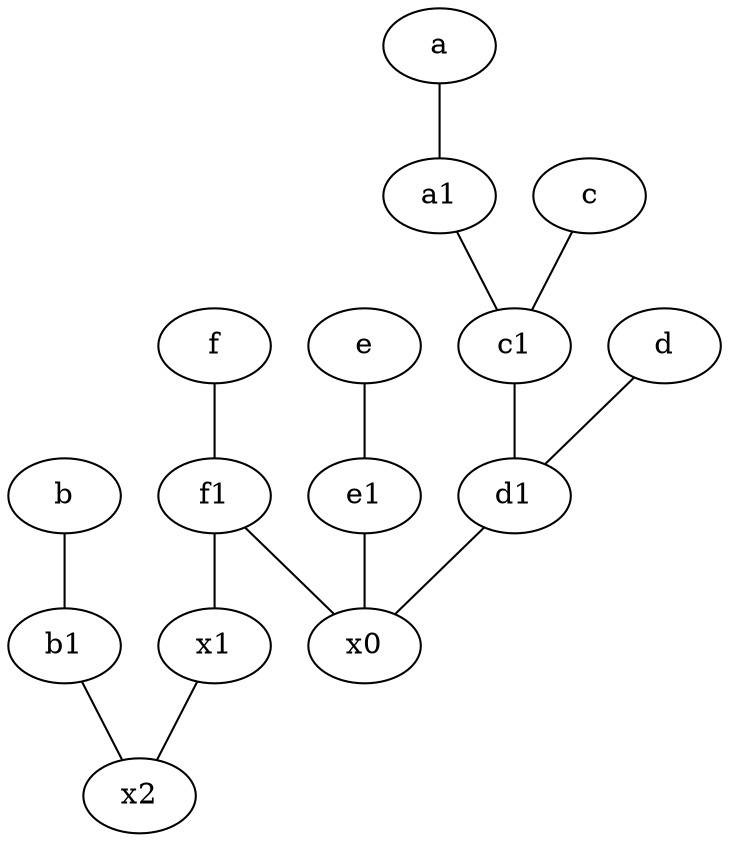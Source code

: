 graph {
	node [labelfontsize=50]
	e [labelfontsize=50 pos="7,9!"]
	a1 [labelfontsize=50 pos="8,3!"]
	f1 [labelfontsize=50 pos="3,8!"]
	x1 [labelfontsize=50]
	b1 [labelfontsize=50 pos="9,4!"]
	c1 [labelfontsize=50 pos="4.5,3!"]
	x2 [labelfontsize=50]
	e1 [labelfontsize=50 pos="7,7!"]
	d1 [labelfontsize=50 pos="3,5!"]
	x0 [labelfontsize=50]
	e1 -- x0
	a -- a1
	f1 -- x1
	e -- e1
	c1 -- d1
	b -- b1
	a1 -- c1
	f -- f1
	x1 -- x2
	f1 -- x0
	b1 -- x2
	c -- c1
	d -- d1
	d1 -- x0
}
